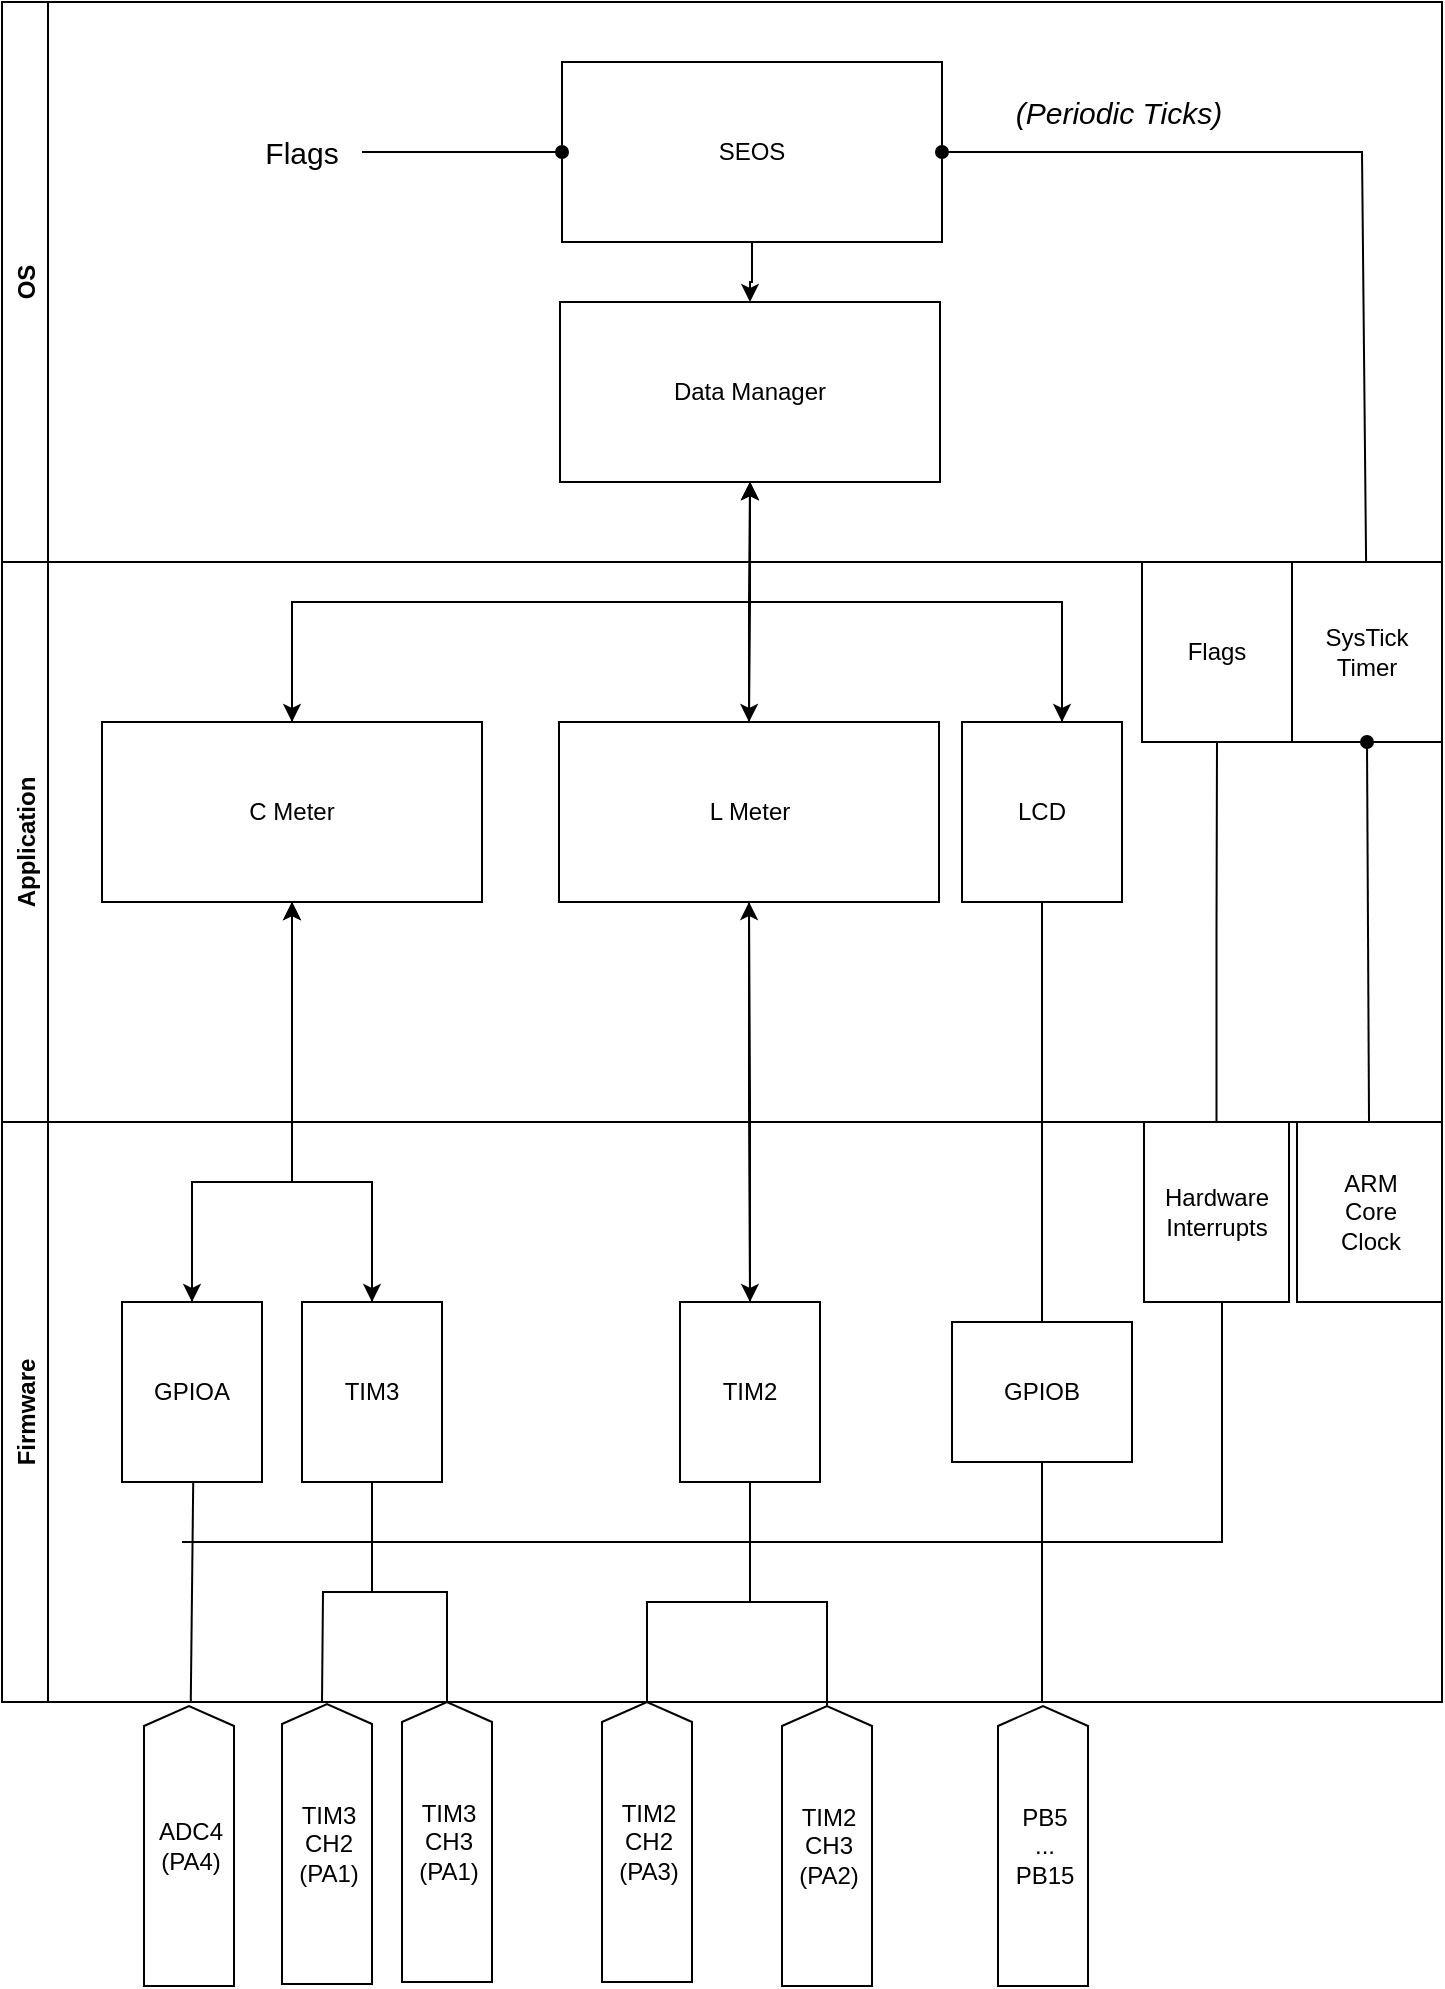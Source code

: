 <mxfile version="15.7.0" type="github">
  <diagram id="mKwzxO0O0rPcAXsIjFLo" name="Page-1">
    <mxGraphModel dx="852" dy="2069" grid="1" gridSize="10" guides="1" tooltips="1" connect="1" arrows="1" fold="1" page="1" pageScale="1" pageWidth="827" pageHeight="1169" math="0" shadow="0">
      <root>
        <mxCell id="0" />
        <mxCell id="1" parent="0" />
        <mxCell id="-3VCderYdcZdXz5sE5gP-5" value="OS" style="swimlane;horizontal=0;strokeColor=#000000;startSize=23;" parent="1" vertex="1">
          <mxGeometry x="40" y="80" width="720" height="280" as="geometry" />
        </mxCell>
        <mxCell id="-3VCderYdcZdXz5sE5gP-17" value="Data Manager" style="rounded=0;whiteSpace=wrap;html=1;" parent="-3VCderYdcZdXz5sE5gP-5" vertex="1">
          <mxGeometry x="279" y="150" width="190" height="90" as="geometry" />
        </mxCell>
        <mxCell id="-3VCderYdcZdXz5sE5gP-20" style="edgeStyle=orthogonalEdgeStyle;rounded=0;orthogonalLoop=1;jettySize=auto;html=1;" parent="-3VCderYdcZdXz5sE5gP-5" source="-3VCderYdcZdXz5sE5gP-18" target="-3VCderYdcZdXz5sE5gP-17" edge="1">
          <mxGeometry relative="1" as="geometry" />
        </mxCell>
        <mxCell id="-3VCderYdcZdXz5sE5gP-18" value="SEOS" style="rounded=0;whiteSpace=wrap;html=1;" parent="-3VCderYdcZdXz5sE5gP-5" vertex="1">
          <mxGeometry x="280" y="30" width="190" height="90" as="geometry" />
        </mxCell>
        <mxCell id="1s72aTYgNOaA4HXkuUWP-27" style="edgeStyle=none;rounded=0;orthogonalLoop=1;jettySize=auto;html=1;entryX=0;entryY=0.5;entryDx=0;entryDy=0;endArrow=oval;endFill=1;strokeColor=#000000;" parent="-3VCderYdcZdXz5sE5gP-5" source="1s72aTYgNOaA4HXkuUWP-26" target="-3VCderYdcZdXz5sE5gP-18" edge="1">
          <mxGeometry relative="1" as="geometry" />
        </mxCell>
        <mxCell id="1s72aTYgNOaA4HXkuUWP-26" value="Flags" style="text;html=1;strokeColor=none;fillColor=none;align=center;verticalAlign=middle;whiteSpace=wrap;rounded=0;fontSize=15;" parent="-3VCderYdcZdXz5sE5gP-5" vertex="1">
          <mxGeometry x="120" y="60" width="60" height="30" as="geometry" />
        </mxCell>
        <mxCell id="1s72aTYgNOaA4HXkuUWP-39" value="&lt;i&gt;(Periodic Ticks)&lt;/i&gt;" style="text;html=1;strokeColor=none;fillColor=none;align=center;verticalAlign=middle;whiteSpace=wrap;rounded=0;fontSize=15;" parent="-3VCderYdcZdXz5sE5gP-5" vertex="1">
          <mxGeometry x="497" y="40" width="123" height="30" as="geometry" />
        </mxCell>
        <mxCell id="-3VCderYdcZdXz5sE5gP-6" value="Application" style="swimlane;horizontal=0;" parent="1" vertex="1">
          <mxGeometry x="40" y="360" width="720" height="280" as="geometry" />
        </mxCell>
        <mxCell id="1s72aTYgNOaA4HXkuUWP-4" value="&lt;div&gt;SysTick&lt;/div&gt;&lt;div&gt;Timer&lt;br&gt;&lt;/div&gt;" style="rounded=0;whiteSpace=wrap;html=1;" parent="-3VCderYdcZdXz5sE5gP-6" vertex="1">
          <mxGeometry x="645" width="75" height="90" as="geometry" />
        </mxCell>
        <mxCell id="-3VCderYdcZdXz5sE5gP-8" value="C Meter" style="rounded=0;whiteSpace=wrap;html=1;" parent="-3VCderYdcZdXz5sE5gP-6" vertex="1">
          <mxGeometry x="50" y="80" width="190" height="90" as="geometry" />
        </mxCell>
        <mxCell id="-3VCderYdcZdXz5sE5gP-9" value="L Meter" style="rounded=0;whiteSpace=wrap;html=1;" parent="-3VCderYdcZdXz5sE5gP-6" vertex="1">
          <mxGeometry x="278.5" y="80" width="190" height="90" as="geometry" />
        </mxCell>
        <mxCell id="-3VCderYdcZdXz5sE5gP-10" value="LCD" style="rounded=0;whiteSpace=wrap;html=1;" parent="-3VCderYdcZdXz5sE5gP-6" vertex="1">
          <mxGeometry x="480" y="80" width="80" height="90" as="geometry" />
        </mxCell>
        <mxCell id="1s72aTYgNOaA4HXkuUWP-43" value="Flags" style="text;html=1;strokeColor=none;fillColor=none;align=center;verticalAlign=middle;whiteSpace=wrap;rounded=0;fontSize=15;" parent="-3VCderYdcZdXz5sE5gP-6" vertex="1">
          <mxGeometry x="580" y="30" width="60" height="30" as="geometry" />
        </mxCell>
        <mxCell id="kI6Mzk6Q7C3Nq5O0qt1Z-12" value="Flags" style="rounded=0;whiteSpace=wrap;html=1;" vertex="1" parent="-3VCderYdcZdXz5sE5gP-6">
          <mxGeometry x="570" width="75" height="90" as="geometry" />
        </mxCell>
        <mxCell id="-3VCderYdcZdXz5sE5gP-7" value="Firmware" style="swimlane;horizontal=0;startSize=23;" parent="1" vertex="1">
          <mxGeometry x="40" y="640" width="720" height="290" as="geometry" />
        </mxCell>
        <mxCell id="1s72aTYgNOaA4HXkuUWP-3" value="&lt;div&gt;ARM&lt;/div&gt;&lt;div&gt;Core&lt;/div&gt;&lt;div&gt;Clock&lt;br&gt;&lt;/div&gt;" style="rounded=0;whiteSpace=wrap;html=1;" parent="-3VCderYdcZdXz5sE5gP-7" vertex="1">
          <mxGeometry x="647.5" width="72.5" height="90" as="geometry" />
        </mxCell>
        <mxCell id="-3VCderYdcZdXz5sE5gP-11" value="GPIOA" style="rounded=0;whiteSpace=wrap;html=1;" parent="-3VCderYdcZdXz5sE5gP-7" vertex="1">
          <mxGeometry x="60" y="90" width="70" height="90" as="geometry" />
        </mxCell>
        <mxCell id="-3VCderYdcZdXz5sE5gP-13" value="TIM3" style="rounded=0;whiteSpace=wrap;html=1;" parent="-3VCderYdcZdXz5sE5gP-7" vertex="1">
          <mxGeometry x="150" y="90" width="70" height="90" as="geometry" />
        </mxCell>
        <mxCell id="-3VCderYdcZdXz5sE5gP-15" value="TIM2" style="rounded=0;whiteSpace=wrap;html=1;" parent="-3VCderYdcZdXz5sE5gP-7" vertex="1">
          <mxGeometry x="339" y="90" width="70" height="90" as="geometry" />
        </mxCell>
        <mxCell id="-3VCderYdcZdXz5sE5gP-16" value="GPIOB" style="rounded=0;whiteSpace=wrap;html=1;direction=south;" parent="-3VCderYdcZdXz5sE5gP-7" vertex="1">
          <mxGeometry x="475" y="100" width="90" height="70" as="geometry" />
        </mxCell>
        <mxCell id="1s72aTYgNOaA4HXkuUWP-17" style="rounded=0;orthogonalLoop=1;jettySize=auto;html=1;strokeColor=default;endArrow=none;endFill=0;" parent="-3VCderYdcZdXz5sE5gP-7" edge="1">
          <mxGeometry relative="1" as="geometry">
            <mxPoint x="95.61" y="180" as="sourcePoint" />
            <mxPoint x="94.388" y="290" as="targetPoint" />
          </mxGeometry>
        </mxCell>
        <mxCell id="kI6Mzk6Q7C3Nq5O0qt1Z-13" value="&lt;div&gt;Hardware&lt;/div&gt;&lt;div&gt;Interrupts&lt;br&gt;&lt;/div&gt;" style="rounded=0;whiteSpace=wrap;html=1;" vertex="1" parent="-3VCderYdcZdXz5sE5gP-7">
          <mxGeometry x="571" width="72.5" height="90" as="geometry" />
        </mxCell>
        <mxCell id="-3VCderYdcZdXz5sE5gP-22" style="edgeStyle=orthogonalEdgeStyle;rounded=0;orthogonalLoop=1;jettySize=auto;html=1;entryX=0.5;entryY=0;entryDx=0;entryDy=0;" parent="1" source="-3VCderYdcZdXz5sE5gP-17" target="-3VCderYdcZdXz5sE5gP-8" edge="1">
          <mxGeometry relative="1" as="geometry">
            <Array as="points">
              <mxPoint x="414" y="380" />
              <mxPoint x="185" y="380" />
            </Array>
          </mxGeometry>
        </mxCell>
        <mxCell id="-3VCderYdcZdXz5sE5gP-23" style="edgeStyle=orthogonalEdgeStyle;rounded=0;orthogonalLoop=1;jettySize=auto;html=1;" parent="1" source="-3VCderYdcZdXz5sE5gP-17" target="-3VCderYdcZdXz5sE5gP-9" edge="1">
          <mxGeometry relative="1" as="geometry" />
        </mxCell>
        <mxCell id="-3VCderYdcZdXz5sE5gP-24" style="edgeStyle=orthogonalEdgeStyle;rounded=0;orthogonalLoop=1;jettySize=auto;html=1;" parent="1" source="-3VCderYdcZdXz5sE5gP-17" target="-3VCderYdcZdXz5sE5gP-10" edge="1">
          <mxGeometry relative="1" as="geometry">
            <Array as="points">
              <mxPoint x="414" y="380" />
              <mxPoint x="570" y="380" />
            </Array>
          </mxGeometry>
        </mxCell>
        <mxCell id="-3VCderYdcZdXz5sE5gP-25" style="edgeStyle=orthogonalEdgeStyle;rounded=0;orthogonalLoop=1;jettySize=auto;html=1;" parent="1" source="-3VCderYdcZdXz5sE5gP-9" target="-3VCderYdcZdXz5sE5gP-17" edge="1">
          <mxGeometry relative="1" as="geometry" />
        </mxCell>
        <mxCell id="-3VCderYdcZdXz5sE5gP-26" style="edgeStyle=orthogonalEdgeStyle;rounded=0;orthogonalLoop=1;jettySize=auto;html=1;entryX=0.5;entryY=0;entryDx=0;entryDy=0;" parent="1" source="-3VCderYdcZdXz5sE5gP-8" target="-3VCderYdcZdXz5sE5gP-11" edge="1">
          <mxGeometry relative="1" as="geometry">
            <Array as="points">
              <mxPoint x="185" y="670" />
              <mxPoint x="135" y="670" />
            </Array>
          </mxGeometry>
        </mxCell>
        <mxCell id="-3VCderYdcZdXz5sE5gP-27" style="edgeStyle=orthogonalEdgeStyle;rounded=0;orthogonalLoop=1;jettySize=auto;html=1;" parent="1" source="-3VCderYdcZdXz5sE5gP-8" target="-3VCderYdcZdXz5sE5gP-13" edge="1">
          <mxGeometry relative="1" as="geometry">
            <Array as="points">
              <mxPoint x="185" y="670" />
              <mxPoint x="225" y="670" />
            </Array>
          </mxGeometry>
        </mxCell>
        <mxCell id="-3VCderYdcZdXz5sE5gP-33" style="edgeStyle=orthogonalEdgeStyle;rounded=0;orthogonalLoop=1;jettySize=auto;html=1;entryX=0.5;entryY=1;entryDx=0;entryDy=0;" parent="1" source="-3VCderYdcZdXz5sE5gP-8" target="-3VCderYdcZdXz5sE5gP-17" edge="1">
          <mxGeometry relative="1" as="geometry">
            <Array as="points">
              <mxPoint x="185" y="380" />
              <mxPoint x="414" y="380" />
            </Array>
          </mxGeometry>
        </mxCell>
        <mxCell id="-3VCderYdcZdXz5sE5gP-34" style="edgeStyle=orthogonalEdgeStyle;rounded=0;orthogonalLoop=1;jettySize=auto;html=1;entryX=0.5;entryY=1;entryDx=0;entryDy=0;" parent="1" source="-3VCderYdcZdXz5sE5gP-10" target="-3VCderYdcZdXz5sE5gP-17" edge="1">
          <mxGeometry relative="1" as="geometry">
            <Array as="points">
              <mxPoint x="570" y="380" />
              <mxPoint x="414" y="380" />
            </Array>
          </mxGeometry>
        </mxCell>
        <mxCell id="-3VCderYdcZdXz5sE5gP-35" style="edgeStyle=orthogonalEdgeStyle;rounded=0;orthogonalLoop=1;jettySize=auto;html=1;entryX=0.5;entryY=1;entryDx=0;entryDy=0;" parent="1" source="-3VCderYdcZdXz5sE5gP-13" target="-3VCderYdcZdXz5sE5gP-8" edge="1">
          <mxGeometry relative="1" as="geometry">
            <Array as="points">
              <mxPoint x="225" y="670" />
              <mxPoint x="185" y="670" />
            </Array>
          </mxGeometry>
        </mxCell>
        <mxCell id="-3VCderYdcZdXz5sE5gP-36" style="edgeStyle=orthogonalEdgeStyle;rounded=0;orthogonalLoop=1;jettySize=auto;html=1;" parent="1" source="-3VCderYdcZdXz5sE5gP-11" target="-3VCderYdcZdXz5sE5gP-8" edge="1">
          <mxGeometry relative="1" as="geometry">
            <Array as="points">
              <mxPoint x="135" y="670" />
              <mxPoint x="185" y="670" />
            </Array>
          </mxGeometry>
        </mxCell>
        <mxCell id="1s72aTYgNOaA4HXkuUWP-12" value="&lt;div&gt;TIM2&lt;/div&gt;&lt;div&gt;CH3&lt;/div&gt;&lt;div&gt;(PA2)&lt;br&gt;&lt;/div&gt;" style="html=1;shadow=0;dashed=0;align=center;verticalAlign=middle;shape=mxgraph.arrows2.arrow;dy=0;dx=10;notch=0;direction=north;" parent="1" vertex="1">
          <mxGeometry x="430" y="932" width="45" height="140" as="geometry" />
        </mxCell>
        <mxCell id="1s72aTYgNOaA4HXkuUWP-13" value="&lt;div&gt;TIM3&lt;/div&gt;&lt;div&gt;CH2&lt;/div&gt;&lt;div&gt;(PA1)&lt;br&gt;&lt;/div&gt;" style="html=1;shadow=0;dashed=0;align=center;verticalAlign=middle;shape=mxgraph.arrows2.arrow;dy=0;dx=10;notch=0;direction=north;" parent="1" vertex="1">
          <mxGeometry x="180" y="931" width="45" height="140" as="geometry" />
        </mxCell>
        <mxCell id="1s72aTYgNOaA4HXkuUWP-14" value="&lt;div&gt;PB5&lt;/div&gt;&lt;div&gt;...&lt;/div&gt;&lt;div&gt;PB15&lt;br&gt;&lt;/div&gt;" style="html=1;shadow=0;dashed=0;align=center;verticalAlign=middle;shape=mxgraph.arrows2.arrow;dy=0;dx=10;notch=0;direction=north;" parent="1" vertex="1">
          <mxGeometry x="538" y="932" width="45" height="140" as="geometry" />
        </mxCell>
        <mxCell id="1s72aTYgNOaA4HXkuUWP-20" value="&lt;div&gt;ADC4&lt;br&gt;&lt;/div&gt;&lt;div&gt;(PA4)&lt;/div&gt;" style="html=1;shadow=0;dashed=0;align=center;verticalAlign=middle;shape=mxgraph.arrows2.arrow;dy=0;dx=10;notch=0;direction=north;" parent="1" vertex="1">
          <mxGeometry x="111" y="932" width="45" height="140" as="geometry" />
        </mxCell>
        <mxCell id="1s72aTYgNOaA4HXkuUWP-21" value="&lt;div&gt;TIM2&lt;/div&gt;&lt;div&gt;CH2&lt;/div&gt;&lt;div&gt;(PA3)&lt;br&gt;&lt;/div&gt;" style="html=1;shadow=0;dashed=0;align=center;verticalAlign=middle;shape=mxgraph.arrows2.arrow;dy=0;dx=10;notch=0;direction=north;" parent="1" vertex="1">
          <mxGeometry x="340" y="930" width="45" height="140" as="geometry" />
        </mxCell>
        <mxCell id="1s72aTYgNOaA4HXkuUWP-24" style="edgeStyle=none;rounded=0;orthogonalLoop=1;jettySize=auto;html=1;entryX=0.5;entryY=1;entryDx=0;entryDy=0;endArrow=oval;endFill=1;strokeColor=#000000;" parent="1" source="1s72aTYgNOaA4HXkuUWP-3" target="1s72aTYgNOaA4HXkuUWP-4" edge="1">
          <mxGeometry relative="1" as="geometry" />
        </mxCell>
        <mxCell id="1s72aTYgNOaA4HXkuUWP-25" style="edgeStyle=none;rounded=0;orthogonalLoop=1;jettySize=auto;html=1;entryX=1;entryY=0.5;entryDx=0;entryDy=0;endArrow=oval;endFill=1;strokeColor=#000000;" parent="1" source="1s72aTYgNOaA4HXkuUWP-4" target="-3VCderYdcZdXz5sE5gP-18" edge="1">
          <mxGeometry relative="1" as="geometry">
            <Array as="points">
              <mxPoint x="720" y="155" />
            </Array>
          </mxGeometry>
        </mxCell>
        <mxCell id="6eIc8wn3cQt7pGcsnE21-3" style="edgeStyle=orthogonalEdgeStyle;rounded=0;orthogonalLoop=1;jettySize=auto;html=1;entryX=0.5;entryY=0;entryDx=0;entryDy=0;" parent="1" source="-3VCderYdcZdXz5sE5gP-9" target="-3VCderYdcZdXz5sE5gP-15" edge="1">
          <mxGeometry relative="1" as="geometry" />
        </mxCell>
        <mxCell id="6eIc8wn3cQt7pGcsnE21-4" style="edgeStyle=orthogonalEdgeStyle;rounded=0;orthogonalLoop=1;jettySize=auto;html=1;" parent="1" source="-3VCderYdcZdXz5sE5gP-15" target="-3VCderYdcZdXz5sE5gP-9" edge="1">
          <mxGeometry relative="1" as="geometry" />
        </mxCell>
        <mxCell id="6eIc8wn3cQt7pGcsnE21-5" style="edgeStyle=orthogonalEdgeStyle;rounded=0;orthogonalLoop=1;jettySize=auto;html=1;entryX=1;entryY=0.5;entryDx=0;entryDy=0;entryPerimeter=0;endArrow=none;endFill=0;" parent="1" source="-3VCderYdcZdXz5sE5gP-15" target="1s72aTYgNOaA4HXkuUWP-21" edge="1">
          <mxGeometry relative="1" as="geometry">
            <Array as="points">
              <mxPoint x="414" y="880" />
              <mxPoint x="363" y="880" />
            </Array>
          </mxGeometry>
        </mxCell>
        <mxCell id="6eIc8wn3cQt7pGcsnE21-6" style="edgeStyle=orthogonalEdgeStyle;rounded=0;orthogonalLoop=1;jettySize=auto;html=1;entryX=1;entryY=0.5;entryDx=0;entryDy=0;entryPerimeter=0;endArrow=none;endFill=0;" parent="1" source="-3VCderYdcZdXz5sE5gP-15" target="1s72aTYgNOaA4HXkuUWP-12" edge="1">
          <mxGeometry relative="1" as="geometry">
            <Array as="points">
              <mxPoint x="414" y="880" />
              <mxPoint x="453" y="880" />
            </Array>
          </mxGeometry>
        </mxCell>
        <mxCell id="kI6Mzk6Q7C3Nq5O0qt1Z-1" value="&lt;div&gt;TIM3&lt;/div&gt;&lt;div&gt;CH3&lt;/div&gt;&lt;div&gt;(PA1)&lt;br&gt;&lt;/div&gt;" style="html=1;shadow=0;dashed=0;align=center;verticalAlign=middle;shape=mxgraph.arrows2.arrow;dy=0;dx=10;notch=0;direction=north;" vertex="1" parent="1">
          <mxGeometry x="240" y="930" width="45" height="140" as="geometry" />
        </mxCell>
        <mxCell id="kI6Mzk6Q7C3Nq5O0qt1Z-2" style="edgeStyle=orthogonalEdgeStyle;rounded=0;orthogonalLoop=1;jettySize=auto;html=1;endArrow=none;endFill=0;" edge="1" parent="1" source="-3VCderYdcZdXz5sE5gP-13">
          <mxGeometry relative="1" as="geometry">
            <mxPoint x="200" y="930" as="targetPoint" />
          </mxGeometry>
        </mxCell>
        <mxCell id="kI6Mzk6Q7C3Nq5O0qt1Z-3" style="edgeStyle=orthogonalEdgeStyle;rounded=0;orthogonalLoop=1;jettySize=auto;html=1;endArrow=none;endFill=0;" edge="1" parent="1" source="-3VCderYdcZdXz5sE5gP-13" target="kI6Mzk6Q7C3Nq5O0qt1Z-1">
          <mxGeometry relative="1" as="geometry" />
        </mxCell>
        <mxCell id="kI6Mzk6Q7C3Nq5O0qt1Z-14" style="edgeStyle=orthogonalEdgeStyle;rounded=0;orthogonalLoop=1;jettySize=auto;html=1;endArrow=none;endFill=0;" edge="1" parent="1" source="-3VCderYdcZdXz5sE5gP-10" target="-3VCderYdcZdXz5sE5gP-16">
          <mxGeometry relative="1" as="geometry" />
        </mxCell>
        <mxCell id="kI6Mzk6Q7C3Nq5O0qt1Z-15" style="edgeStyle=orthogonalEdgeStyle;rounded=0;orthogonalLoop=1;jettySize=auto;html=1;endArrow=none;endFill=0;" edge="1" parent="1" source="-3VCderYdcZdXz5sE5gP-16">
          <mxGeometry relative="1" as="geometry">
            <mxPoint x="560" y="930" as="targetPoint" />
          </mxGeometry>
        </mxCell>
        <mxCell id="kI6Mzk6Q7C3Nq5O0qt1Z-16" style="edgeStyle=orthogonalEdgeStyle;rounded=0;orthogonalLoop=1;jettySize=auto;html=1;endArrow=none;endFill=0;" edge="1" parent="1" source="kI6Mzk6Q7C3Nq5O0qt1Z-13">
          <mxGeometry relative="1" as="geometry">
            <mxPoint x="130" y="850" as="targetPoint" />
            <Array as="points">
              <mxPoint x="650" y="850" />
              <mxPoint x="140" y="850" />
            </Array>
          </mxGeometry>
        </mxCell>
        <mxCell id="kI6Mzk6Q7C3Nq5O0qt1Z-18" style="edgeStyle=orthogonalEdgeStyle;rounded=0;orthogonalLoop=1;jettySize=auto;html=1;endArrow=none;endFill=0;" edge="1" parent="1" source="kI6Mzk6Q7C3Nq5O0qt1Z-13" target="kI6Mzk6Q7C3Nq5O0qt1Z-12">
          <mxGeometry relative="1" as="geometry" />
        </mxCell>
      </root>
    </mxGraphModel>
  </diagram>
</mxfile>
